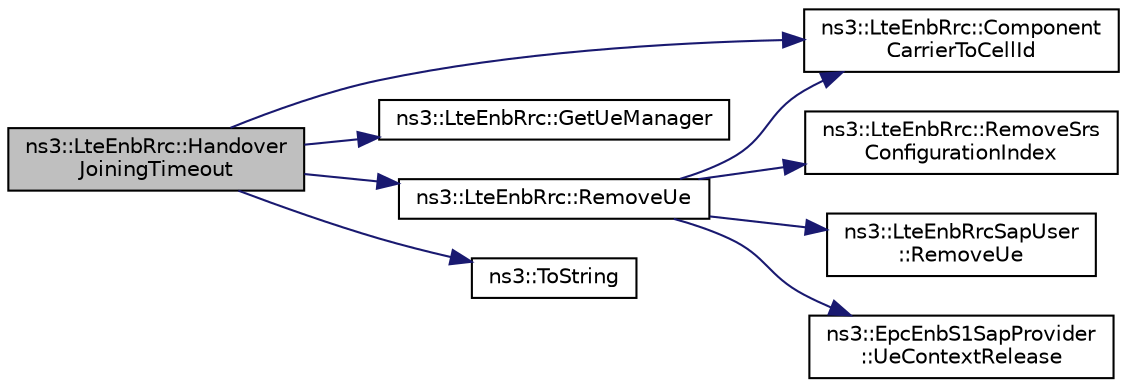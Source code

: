 digraph "ns3::LteEnbRrc::HandoverJoiningTimeout"
{
 // LATEX_PDF_SIZE
  edge [fontname="Helvetica",fontsize="10",labelfontname="Helvetica",labelfontsize="10"];
  node [fontname="Helvetica",fontsize="10",shape=record];
  rankdir="LR";
  Node1 [label="ns3::LteEnbRrc::Handover\lJoiningTimeout",height=0.2,width=0.4,color="black", fillcolor="grey75", style="filled", fontcolor="black",tooltip="Method triggered when a UE is expected to join the cell for a handover but does not do so in a reason..."];
  Node1 -> Node2 [color="midnightblue",fontsize="10",style="solid",fontname="Helvetica"];
  Node2 [label="ns3::LteEnbRrc::Component\lCarrierToCellId",height=0.2,width=0.4,color="black", fillcolor="white", style="filled",URL="$classns3_1_1_lte_enb_rrc.html#ab94849236fab8195088bf430ac50e5ce",tooltip="convert the component carrier id to cell id"];
  Node1 -> Node3 [color="midnightblue",fontsize="10",style="solid",fontname="Helvetica"];
  Node3 [label="ns3::LteEnbRrc::GetUeManager",height=0.2,width=0.4,color="black", fillcolor="white", style="filled",URL="$classns3_1_1_lte_enb_rrc.html#a875653948b565dc50b33f6a0434e32d9",tooltip=" "];
  Node1 -> Node4 [color="midnightblue",fontsize="10",style="solid",fontname="Helvetica"];
  Node4 [label="ns3::LteEnbRrc::RemoveUe",height=0.2,width=0.4,color="black", fillcolor="white", style="filled",URL="$classns3_1_1_lte_enb_rrc.html#a0e507111feeaf6e7f34555b6141525f7",tooltip="remove a UE from the cell"];
  Node4 -> Node2 [color="midnightblue",fontsize="10",style="solid",fontname="Helvetica"];
  Node4 -> Node5 [color="midnightblue",fontsize="10",style="solid",fontname="Helvetica"];
  Node5 [label="ns3::LteEnbRrc::RemoveSrs\lConfigurationIndex",height=0.2,width=0.4,color="black", fillcolor="white", style="filled",URL="$classns3_1_1_lte_enb_rrc.html#af6895c64bf0626b4f0a6076a1e74f3b5",tooltip="remove a previously allocated SRS configuration index"];
  Node4 -> Node6 [color="midnightblue",fontsize="10",style="solid",fontname="Helvetica"];
  Node6 [label="ns3::LteEnbRrcSapUser\l::RemoveUe",height=0.2,width=0.4,color="black", fillcolor="white", style="filled",URL="$classns3_1_1_lte_enb_rrc_sap_user.html#a76263311788b07b9bb3f76e15c9d9a96",tooltip="Remove UE function."];
  Node4 -> Node7 [color="midnightblue",fontsize="10",style="solid",fontname="Helvetica"];
  Node7 [label="ns3::EpcEnbS1SapProvider\l::UeContextRelease",height=0.2,width=0.4,color="black", fillcolor="white", style="filled",URL="$classns3_1_1_epc_enb_s1_sap_provider.html#a0b36291eb6b5ceb0f5bae61fc71944d9",tooltip="release UE context at the S1 Application of the source eNB after reception of the UE CONTEXT RELEASE ..."];
  Node1 -> Node8 [color="midnightblue",fontsize="10",style="solid",fontname="Helvetica"];
  Node8 [label="ns3::ToString",height=0.2,width=0.4,color="black", fillcolor="white", style="filled",URL="$namespacens3.html#a3d1f7e1bec1972e2ae8d64673fcfcd9c",tooltip=" "];
}
